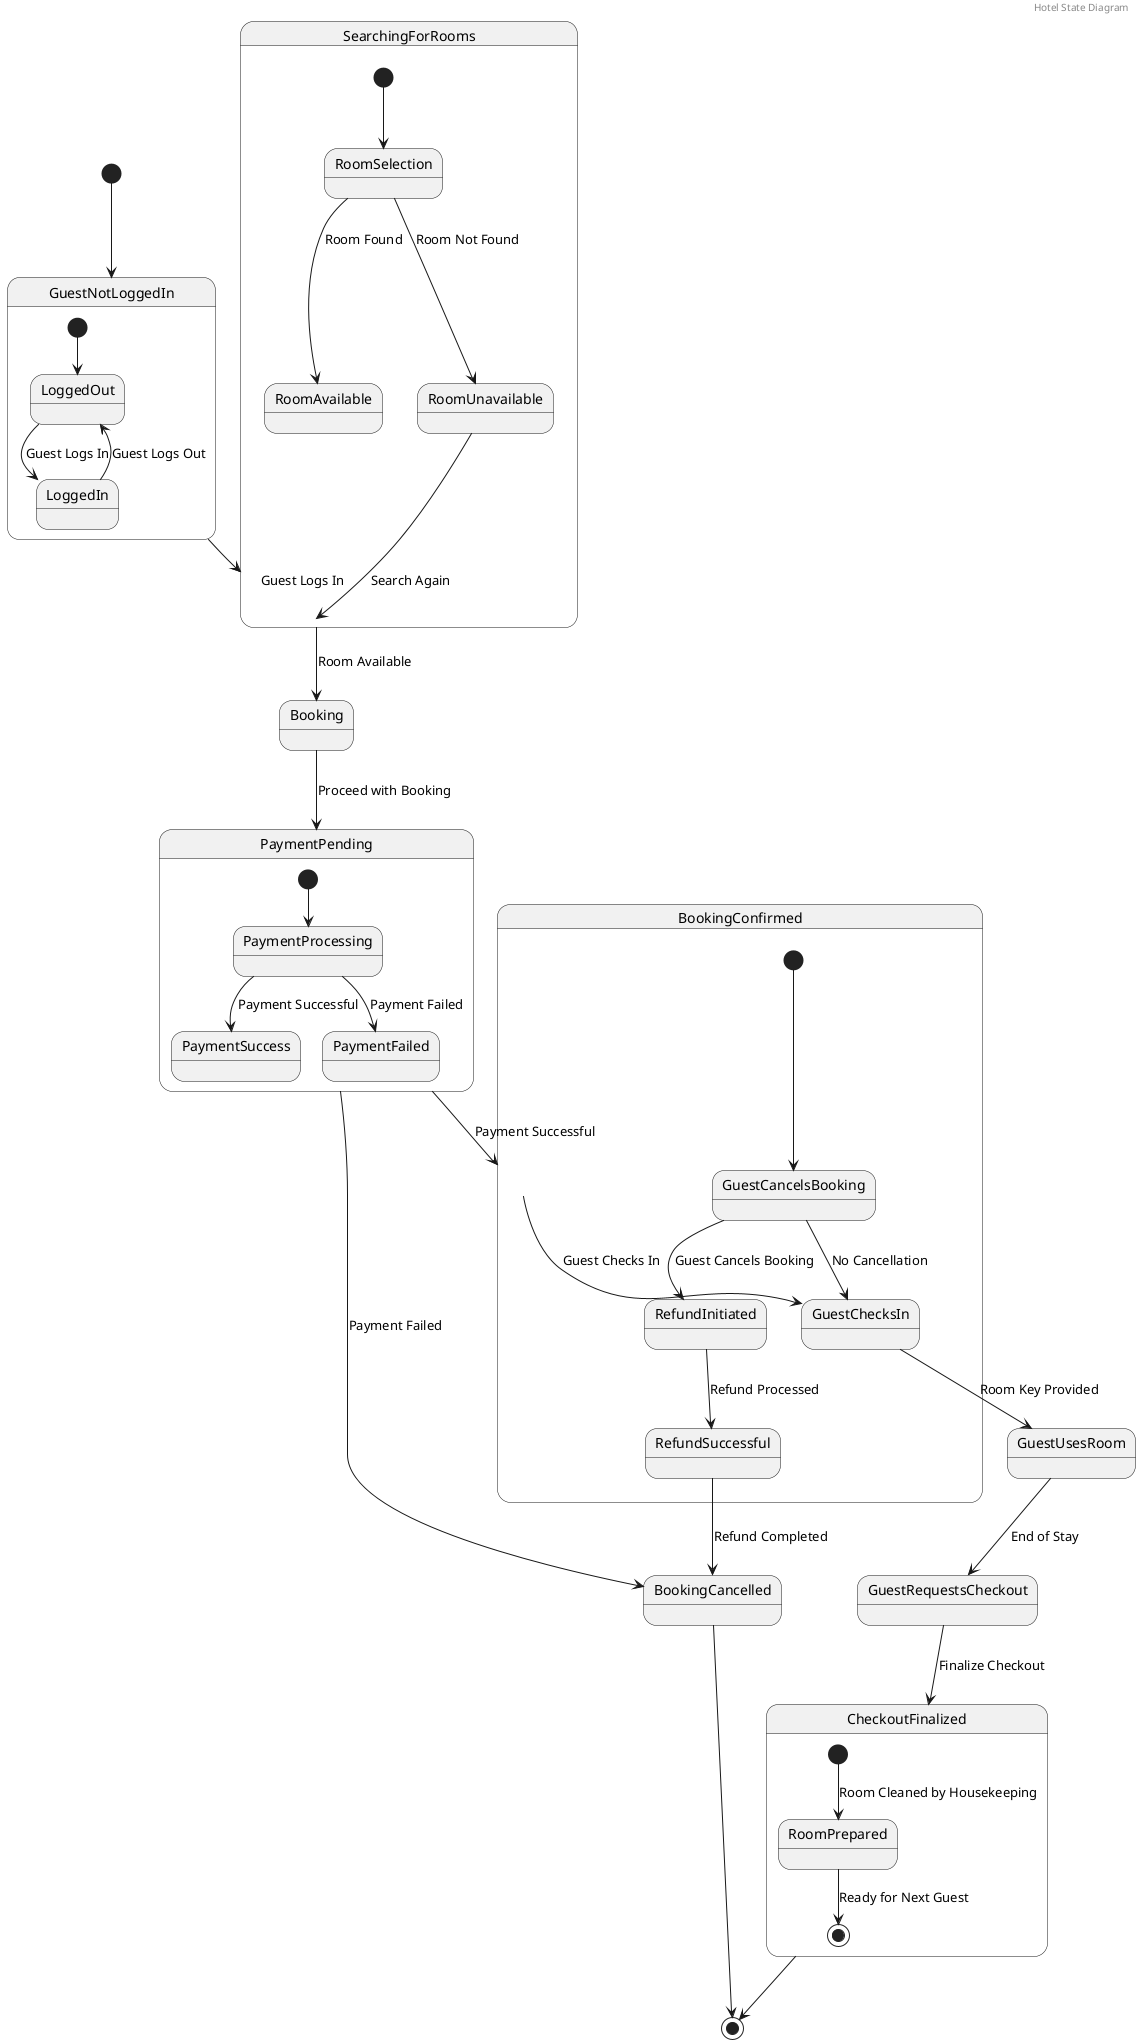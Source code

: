 @startuml

header Hotel State Diagram

[*] --> GuestNotLoggedIn

state GuestNotLoggedIn {
    [*] --> LoggedOut
    LoggedOut --> LoggedIn : Guest Logs In
    LoggedIn --> LoggedOut : Guest Logs Out
}

GuestNotLoggedIn --> SearchingForRooms : Guest Logs In

state SearchingForRooms {
    [*] --> RoomSelection
    RoomSelection --> RoomAvailable : Room Found
    RoomSelection --> RoomUnavailable : Room Not Found
    RoomUnavailable --> SearchingForRooms : Search Again
}

SearchingForRooms --> Booking : Room Available
Booking --> PaymentPending : Proceed with Booking

state PaymentPending {
    [*] --> PaymentProcessing
    PaymentProcessing --> PaymentSuccess : Payment Successful
    PaymentProcessing --> PaymentFailed : Payment Failed
}

PaymentPending --> BookingConfirmed : Payment Successful
PaymentPending --> BookingCancelled : Payment Failed

state BookingConfirmed {
    [*] --> GuestCancelsBooking
    GuestCancelsBooking --> RefundInitiated : Guest Cancels Booking
    RefundInitiated --> RefundSuccessful : Refund Processed
    RefundSuccessful --> BookingCancelled : Refund Completed
    GuestCancelsBooking --> GuestChecksIn : No Cancellation
}

BookingConfirmed --> GuestChecksIn : Guest Checks In
GuestChecksIn --> GuestUsesRoom : Room Key Provided
GuestUsesRoom --> GuestRequestsCheckout : End of Stay
GuestRequestsCheckout --> CheckoutFinalized : Finalize Checkout

state CheckoutFinalized {
    [*] --> RoomPrepared : Room Cleaned by Housekeeping
    RoomPrepared --> [*] : Ready for Next Guest
}

BookingCancelled --> [*]
CheckoutFinalized --> [*]

@enduml
